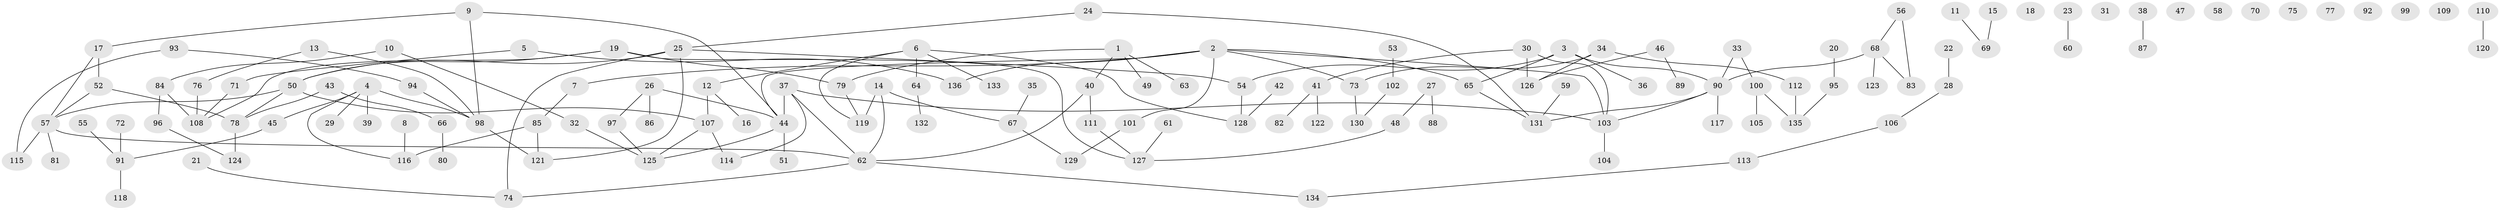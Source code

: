 // Generated by graph-tools (version 1.1) at 2025/13/03/09/25 04:13:06]
// undirected, 136 vertices, 150 edges
graph export_dot {
graph [start="1"]
  node [color=gray90,style=filled];
  1;
  2;
  3;
  4;
  5;
  6;
  7;
  8;
  9;
  10;
  11;
  12;
  13;
  14;
  15;
  16;
  17;
  18;
  19;
  20;
  21;
  22;
  23;
  24;
  25;
  26;
  27;
  28;
  29;
  30;
  31;
  32;
  33;
  34;
  35;
  36;
  37;
  38;
  39;
  40;
  41;
  42;
  43;
  44;
  45;
  46;
  47;
  48;
  49;
  50;
  51;
  52;
  53;
  54;
  55;
  56;
  57;
  58;
  59;
  60;
  61;
  62;
  63;
  64;
  65;
  66;
  67;
  68;
  69;
  70;
  71;
  72;
  73;
  74;
  75;
  76;
  77;
  78;
  79;
  80;
  81;
  82;
  83;
  84;
  85;
  86;
  87;
  88;
  89;
  90;
  91;
  92;
  93;
  94;
  95;
  96;
  97;
  98;
  99;
  100;
  101;
  102;
  103;
  104;
  105;
  106;
  107;
  108;
  109;
  110;
  111;
  112;
  113;
  114;
  115;
  116;
  117;
  118;
  119;
  120;
  121;
  122;
  123;
  124;
  125;
  126;
  127;
  128;
  129;
  130;
  131;
  132;
  133;
  134;
  135;
  136;
  1 -- 40;
  1 -- 49;
  1 -- 63;
  1 -- 79;
  2 -- 7;
  2 -- 44;
  2 -- 65;
  2 -- 73;
  2 -- 101;
  2 -- 103;
  2 -- 136;
  3 -- 36;
  3 -- 54;
  3 -- 65;
  3 -- 90;
  4 -- 29;
  4 -- 39;
  4 -- 45;
  4 -- 98;
  4 -- 116;
  5 -- 71;
  5 -- 136;
  6 -- 12;
  6 -- 64;
  6 -- 119;
  6 -- 128;
  6 -- 133;
  7 -- 85;
  8 -- 116;
  9 -- 17;
  9 -- 44;
  9 -- 98;
  10 -- 32;
  10 -- 84;
  11 -- 69;
  12 -- 16;
  12 -- 107;
  13 -- 76;
  13 -- 98;
  14 -- 62;
  14 -- 67;
  14 -- 119;
  15 -- 69;
  17 -- 52;
  17 -- 57;
  19 -- 50;
  19 -- 79;
  19 -- 108;
  19 -- 127;
  20 -- 95;
  21 -- 74;
  22 -- 28;
  23 -- 60;
  24 -- 25;
  24 -- 131;
  25 -- 50;
  25 -- 54;
  25 -- 74;
  25 -- 121;
  26 -- 44;
  26 -- 86;
  26 -- 97;
  27 -- 48;
  27 -- 88;
  28 -- 106;
  30 -- 41;
  30 -- 103;
  30 -- 126;
  32 -- 125;
  33 -- 90;
  33 -- 100;
  34 -- 73;
  34 -- 112;
  34 -- 126;
  35 -- 67;
  37 -- 44;
  37 -- 62;
  37 -- 103;
  37 -- 114;
  38 -- 87;
  40 -- 62;
  40 -- 111;
  41 -- 82;
  41 -- 122;
  42 -- 128;
  43 -- 66;
  43 -- 78;
  44 -- 51;
  44 -- 125;
  45 -- 91;
  46 -- 89;
  46 -- 126;
  48 -- 127;
  50 -- 57;
  50 -- 78;
  50 -- 107;
  52 -- 57;
  52 -- 78;
  53 -- 102;
  54 -- 128;
  55 -- 91;
  56 -- 68;
  56 -- 83;
  57 -- 62;
  57 -- 81;
  57 -- 115;
  59 -- 131;
  61 -- 127;
  62 -- 74;
  62 -- 134;
  64 -- 132;
  65 -- 131;
  66 -- 80;
  67 -- 129;
  68 -- 83;
  68 -- 90;
  68 -- 123;
  71 -- 108;
  72 -- 91;
  73 -- 130;
  76 -- 108;
  78 -- 124;
  79 -- 119;
  84 -- 96;
  84 -- 108;
  85 -- 116;
  85 -- 121;
  90 -- 103;
  90 -- 117;
  90 -- 131;
  91 -- 118;
  93 -- 94;
  93 -- 115;
  94 -- 98;
  95 -- 135;
  96 -- 124;
  97 -- 125;
  98 -- 121;
  100 -- 105;
  100 -- 135;
  101 -- 129;
  102 -- 130;
  103 -- 104;
  106 -- 113;
  107 -- 114;
  107 -- 125;
  110 -- 120;
  111 -- 127;
  112 -- 135;
  113 -- 134;
}
